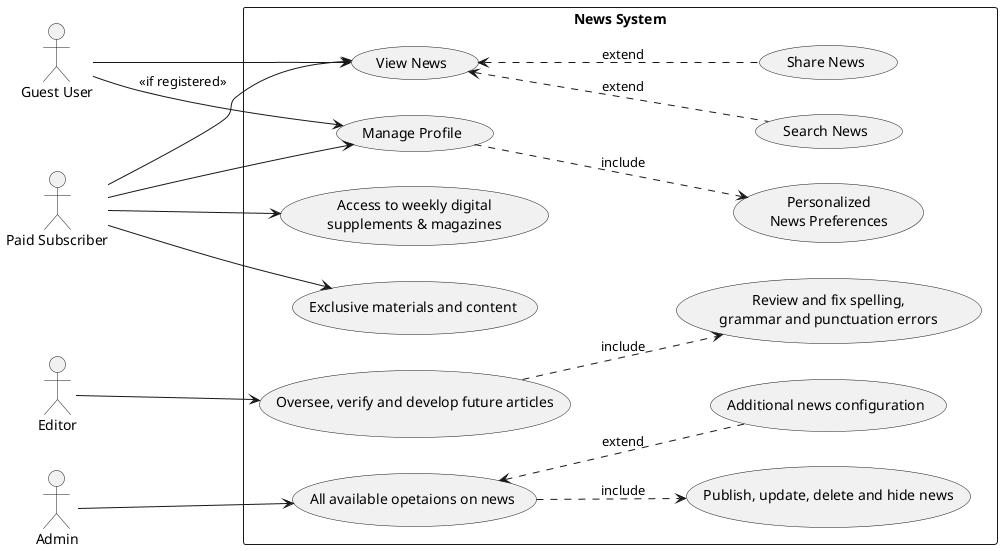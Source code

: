 @startuml news
left to right direction
skinparam packageStyle rectangle

actor "Guest User" as Guest
actor "Paid Subscriber" as PaidSubscriber
actor "Editor" as Editor
actor "Admin" as Admin

rectangle "News System" {
  usecase "View News" as ViewNews
  usecase "Search News" as SearchNews
  usecase "Share News" as ShareNews

  usecase "Manage Profile" as ManageProfile
  usecase "Personalized\nNews Preferences" as PersonNewsPreferences

  usecase "Access to weekly digital\nsupplements & magazines" as AccessWeeklyContent
  usecase "Exclusive materials and content" as ExclusiveMatAndCont
  
  usecase "Review and fix spelling,\ngrammar and punctuation errors" as ReviewAndFix
  usecase "Oversee, verify and develop future articles" as OVDFutureArticles
  
  usecase "All available opetaions on news" as RESTnews
  usecase "Publish, update, delete and hide news" as GeneralNewsConf
  usecase "Additional news configuration" as AddNewsConf

  ViewNews <-. SearchNews : extend
  ViewNews <-. ShareNews : extend
  Guest --> ViewNews

  ManageProfile .-> PersonNewsPreferences : include
  Guest --> ManageProfile : <<if registered>>

  PaidSubscriber --> ViewNews
  PaidSubscriber --> ManageProfile
  PaidSubscriber --> AccessWeeklyContent
  PaidSubscriber --> ExclusiveMatAndCont

  OVDFutureArticles .-> ReviewAndFix : include
  Editor --> OVDFutureArticles

  RESTnews .-> GeneralNewsConf : include
  RESTnews <-. AddNewsConf : extend
  Admin --> RESTnews
}

@enduml